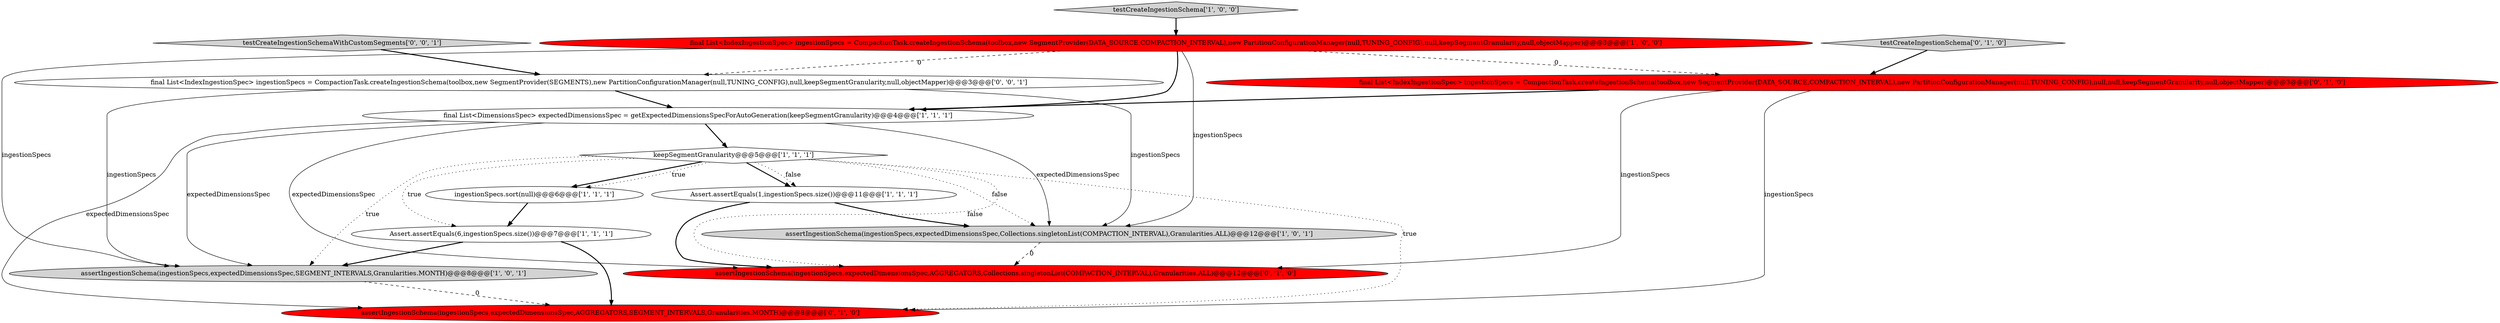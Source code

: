 digraph {
2 [style = filled, label = "final List<DimensionsSpec> expectedDimensionsSpec = getExpectedDimensionsSpecForAutoGeneration(keepSegmentGranularity)@@@4@@@['1', '1', '1']", fillcolor = white, shape = ellipse image = "AAA0AAABBB1BBB"];
1 [style = filled, label = "Assert.assertEquals(1,ingestionSpecs.size())@@@11@@@['1', '1', '1']", fillcolor = white, shape = ellipse image = "AAA0AAABBB1BBB"];
4 [style = filled, label = "assertIngestionSchema(ingestionSpecs,expectedDimensionsSpec,Collections.singletonList(COMPACTION_INTERVAL),Granularities.ALL)@@@12@@@['1', '0', '1']", fillcolor = lightgray, shape = ellipse image = "AAA0AAABBB1BBB"];
10 [style = filled, label = "final List<IndexIngestionSpec> ingestionSpecs = CompactionTask.createIngestionSchema(toolbox,new SegmentProvider(DATA_SOURCE,COMPACTION_INTERVAL),new PartitionConfigurationManager(null,TUNING_CONFIG),null,null,keepSegmentGranularity,null,objectMapper)@@@3@@@['0', '1', '0']", fillcolor = red, shape = ellipse image = "AAA1AAABBB2BBB"];
8 [style = filled, label = "keepSegmentGranularity@@@5@@@['1', '1', '1']", fillcolor = white, shape = diamond image = "AAA0AAABBB1BBB"];
13 [style = filled, label = "final List<IndexIngestionSpec> ingestionSpecs = CompactionTask.createIngestionSchema(toolbox,new SegmentProvider(SEGMENTS),new PartitionConfigurationManager(null,TUNING_CONFIG),null,keepSegmentGranularity,null,objectMapper)@@@3@@@['0', '0', '1']", fillcolor = white, shape = ellipse image = "AAA0AAABBB3BBB"];
9 [style = filled, label = "assertIngestionSchema(ingestionSpecs,expectedDimensionsSpec,AGGREGATORS,SEGMENT_INTERVALS,Granularities.MONTH)@@@8@@@['0', '1', '0']", fillcolor = red, shape = ellipse image = "AAA1AAABBB2BBB"];
11 [style = filled, label = "testCreateIngestionSchema['0', '1', '0']", fillcolor = lightgray, shape = diamond image = "AAA0AAABBB2BBB"];
12 [style = filled, label = "assertIngestionSchema(ingestionSpecs,expectedDimensionsSpec,AGGREGATORS,Collections.singletonList(COMPACTION_INTERVAL),Granularities.ALL)@@@12@@@['0', '1', '0']", fillcolor = red, shape = ellipse image = "AAA1AAABBB2BBB"];
0 [style = filled, label = "ingestionSpecs.sort(null)@@@6@@@['1', '1', '1']", fillcolor = white, shape = ellipse image = "AAA0AAABBB1BBB"];
5 [style = filled, label = "final List<IndexIngestionSpec> ingestionSpecs = CompactionTask.createIngestionSchema(toolbox,new SegmentProvider(DATA_SOURCE,COMPACTION_INTERVAL),new PartitionConfigurationManager(null,TUNING_CONFIG),null,keepSegmentGranularity,null,objectMapper)@@@3@@@['1', '0', '0']", fillcolor = red, shape = ellipse image = "AAA1AAABBB1BBB"];
3 [style = filled, label = "Assert.assertEquals(6,ingestionSpecs.size())@@@7@@@['1', '1', '1']", fillcolor = white, shape = ellipse image = "AAA0AAABBB1BBB"];
14 [style = filled, label = "testCreateIngestionSchemaWithCustomSegments['0', '0', '1']", fillcolor = lightgray, shape = diamond image = "AAA0AAABBB3BBB"];
7 [style = filled, label = "assertIngestionSchema(ingestionSpecs,expectedDimensionsSpec,SEGMENT_INTERVALS,Granularities.MONTH)@@@8@@@['1', '0', '1']", fillcolor = lightgray, shape = ellipse image = "AAA0AAABBB1BBB"];
6 [style = filled, label = "testCreateIngestionSchema['1', '0', '0']", fillcolor = lightgray, shape = diamond image = "AAA0AAABBB1BBB"];
5->13 [style = dashed, label="0"];
0->3 [style = bold, label=""];
2->9 [style = solid, label="expectedDimensionsSpec"];
1->4 [style = bold, label=""];
5->7 [style = solid, label="ingestionSpecs"];
8->12 [style = dotted, label="false"];
8->7 [style = dotted, label="true"];
8->4 [style = dotted, label="false"];
2->7 [style = solid, label="expectedDimensionsSpec"];
10->12 [style = solid, label="ingestionSpecs"];
2->12 [style = solid, label="expectedDimensionsSpec"];
2->4 [style = solid, label="expectedDimensionsSpec"];
8->3 [style = dotted, label="true"];
4->12 [style = dashed, label="0"];
13->4 [style = solid, label="ingestionSpecs"];
8->0 [style = bold, label=""];
3->9 [style = bold, label=""];
8->1 [style = bold, label=""];
6->5 [style = bold, label=""];
5->2 [style = bold, label=""];
5->10 [style = dashed, label="0"];
3->7 [style = bold, label=""];
11->10 [style = bold, label=""];
7->9 [style = dashed, label="0"];
13->7 [style = solid, label="ingestionSpecs"];
1->12 [style = bold, label=""];
5->4 [style = solid, label="ingestionSpecs"];
10->2 [style = bold, label=""];
8->0 [style = dotted, label="true"];
8->9 [style = dotted, label="true"];
14->13 [style = bold, label=""];
8->1 [style = dotted, label="false"];
10->9 [style = solid, label="ingestionSpecs"];
2->8 [style = bold, label=""];
13->2 [style = bold, label=""];
}
